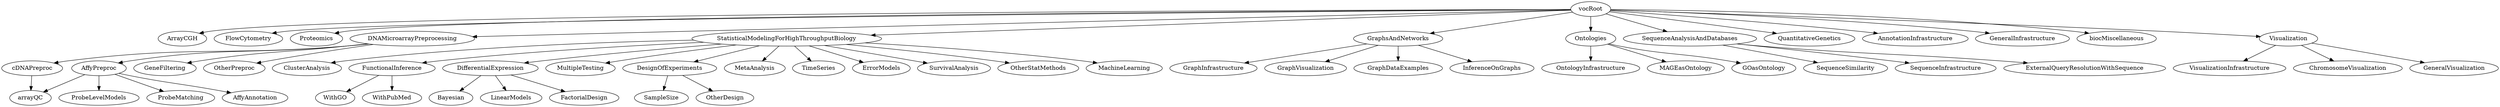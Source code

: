 digraph G {
vocRoot;
ArrayCGH;
FlowCytometry;
Proteomics;
DNAMicroarrayPreprocessing;
cDNAPreproc;
arrayQC;
ProbeLevelModels;
ProbeMatching;
AffyAnnotation;
AffyPreproc;
GeneFiltering;
OtherPreproc;
StatisticalModelingForHighThroughputBiology;
ClusterAnalysis;
FunctionalInference;
WithGO;
WithPubMed;
DifferentialExpression;
Bayesian;
LinearModels;
FactorialDesign;
MultipleTesting;
DesignOfExperiments;
SampleSize;
OtherDesign;
MetaAnalysis;
TimeSeries;
ErrorModels;
SurvivalAnalysis;
OtherStatMethods;
MachineLearning;
GraphsAndNetworks;
GraphInfrastructure;
GraphVisualization;
GraphDataExamples;
InferenceOnGraphs;
VisualizationInfrastructure;
ChromosomeVisualization;
GeneralVisualization;
Ontologies;
OntologyInfrastructure;
MAGEasOntology;
GOasOntology;
SequenceAnalysisAndDatabases;
SequenceSimilarity;
SequenceInfrastructure;
ExternalQueryResolutionWithSequence;
QuantitativeGenetics;
AnnotationInfrastructure;
GeneralInfrastructure;
biocMiscellaneous;
vocRoot -> ArrayCGH;
vocRoot -> FlowCytometry;
vocRoot -> Proteomics;
vocRoot -> DNAMicroarrayPreprocessing;
vocRoot -> StatisticalModelingForHighThroughputBiology;
vocRoot -> GraphsAndNetworks;
vocRoot -> Visualization;
vocRoot -> Ontologies;
vocRoot -> SequenceAnalysisAndDatabases;
vocRoot -> QuantitativeGenetics;
vocRoot -> AnnotationInfrastructure;
vocRoot -> GeneralInfrastructure;
vocRoot -> biocMiscellaneous;
DNAMicroarrayPreprocessing -> cDNAPreproc;
cDNAPreproc -> arrayQC;
AffyPreproc -> arrayQC;
AffyPreproc -> ProbeLevelModels;
AffyPreproc -> ProbeMatching;
AffyPreproc -> AffyAnnotation;
DNAMicroarrayPreprocessing -> AffyPreproc;
DNAMicroarrayPreprocessing -> GeneFiltering;
DNAMicroarrayPreprocessing -> OtherPreproc;
StatisticalModelingForHighThroughputBiology -> ClusterAnalysis;
StatisticalModelingForHighThroughputBiology -> FunctionalInference;
FunctionalInference -> WithGO;
FunctionalInference -> WithPubMed;
StatisticalModelingForHighThroughputBiology -> DifferentialExpression;
DifferentialExpression -> Bayesian;
DifferentialExpression -> LinearModels;
DifferentialExpression -> FactorialDesign;
StatisticalModelingForHighThroughputBiology -> MultipleTesting;
StatisticalModelingForHighThroughputBiology -> DesignOfExperiments;
DesignOfExperiments -> SampleSize;
DesignOfExperiments -> OtherDesign;
StatisticalModelingForHighThroughputBiology -> MetaAnalysis;
StatisticalModelingForHighThroughputBiology -> TimeSeries;
StatisticalModelingForHighThroughputBiology -> ErrorModels;
StatisticalModelingForHighThroughputBiology -> SurvivalAnalysis;
StatisticalModelingForHighThroughputBiology -> OtherStatMethods;
StatisticalModelingForHighThroughputBiology -> MachineLearning;
GraphsAndNetworks -> GraphInfrastructure;
GraphsAndNetworks -> GraphVisualization;
GraphsAndNetworks -> GraphDataExamples;
GraphsAndNetworks -> InferenceOnGraphs;
Visualization -> VisualizationInfrastructure;
Visualization -> ChromosomeVisualization;
Visualization -> GeneralVisualization;
Ontologies -> OntologyInfrastructure;
Ontologies -> MAGEasOntology;
Ontologies -> GOasOntology;
SequenceAnalysisAndDatabases -> SequenceSimilarity;
SequenceAnalysisAndDatabases -> SequenceInfrastructure;
SequenceAnalysisAndDatabases -> ExternalQueryResolutionWithSequence;
}

